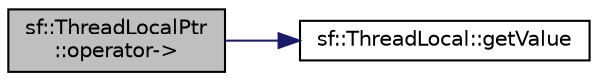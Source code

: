 digraph "sf::ThreadLocalPtr::operator-&gt;"
{
  edge [fontname="Helvetica",fontsize="10",labelfontname="Helvetica",labelfontsize="10"];
  node [fontname="Helvetica",fontsize="10",shape=record];
  rankdir="LR";
  Node8 [label="sf::ThreadLocalPtr\l::operator-\>",height=0.2,width=0.4,color="black", fillcolor="grey75", style="filled", fontcolor="black"];
  Node8 -> Node9 [color="midnightblue",fontsize="10",style="solid"];
  Node9 [label="sf::ThreadLocal::getValue",height=0.2,width=0.4,color="black", fillcolor="white", style="filled",URL="$classsf_1_1_thread_local.html#ad68823496eb065b4b695c3468fa869bc",tooltip="Retrieve the thread-specific value of the variable. "];
}
